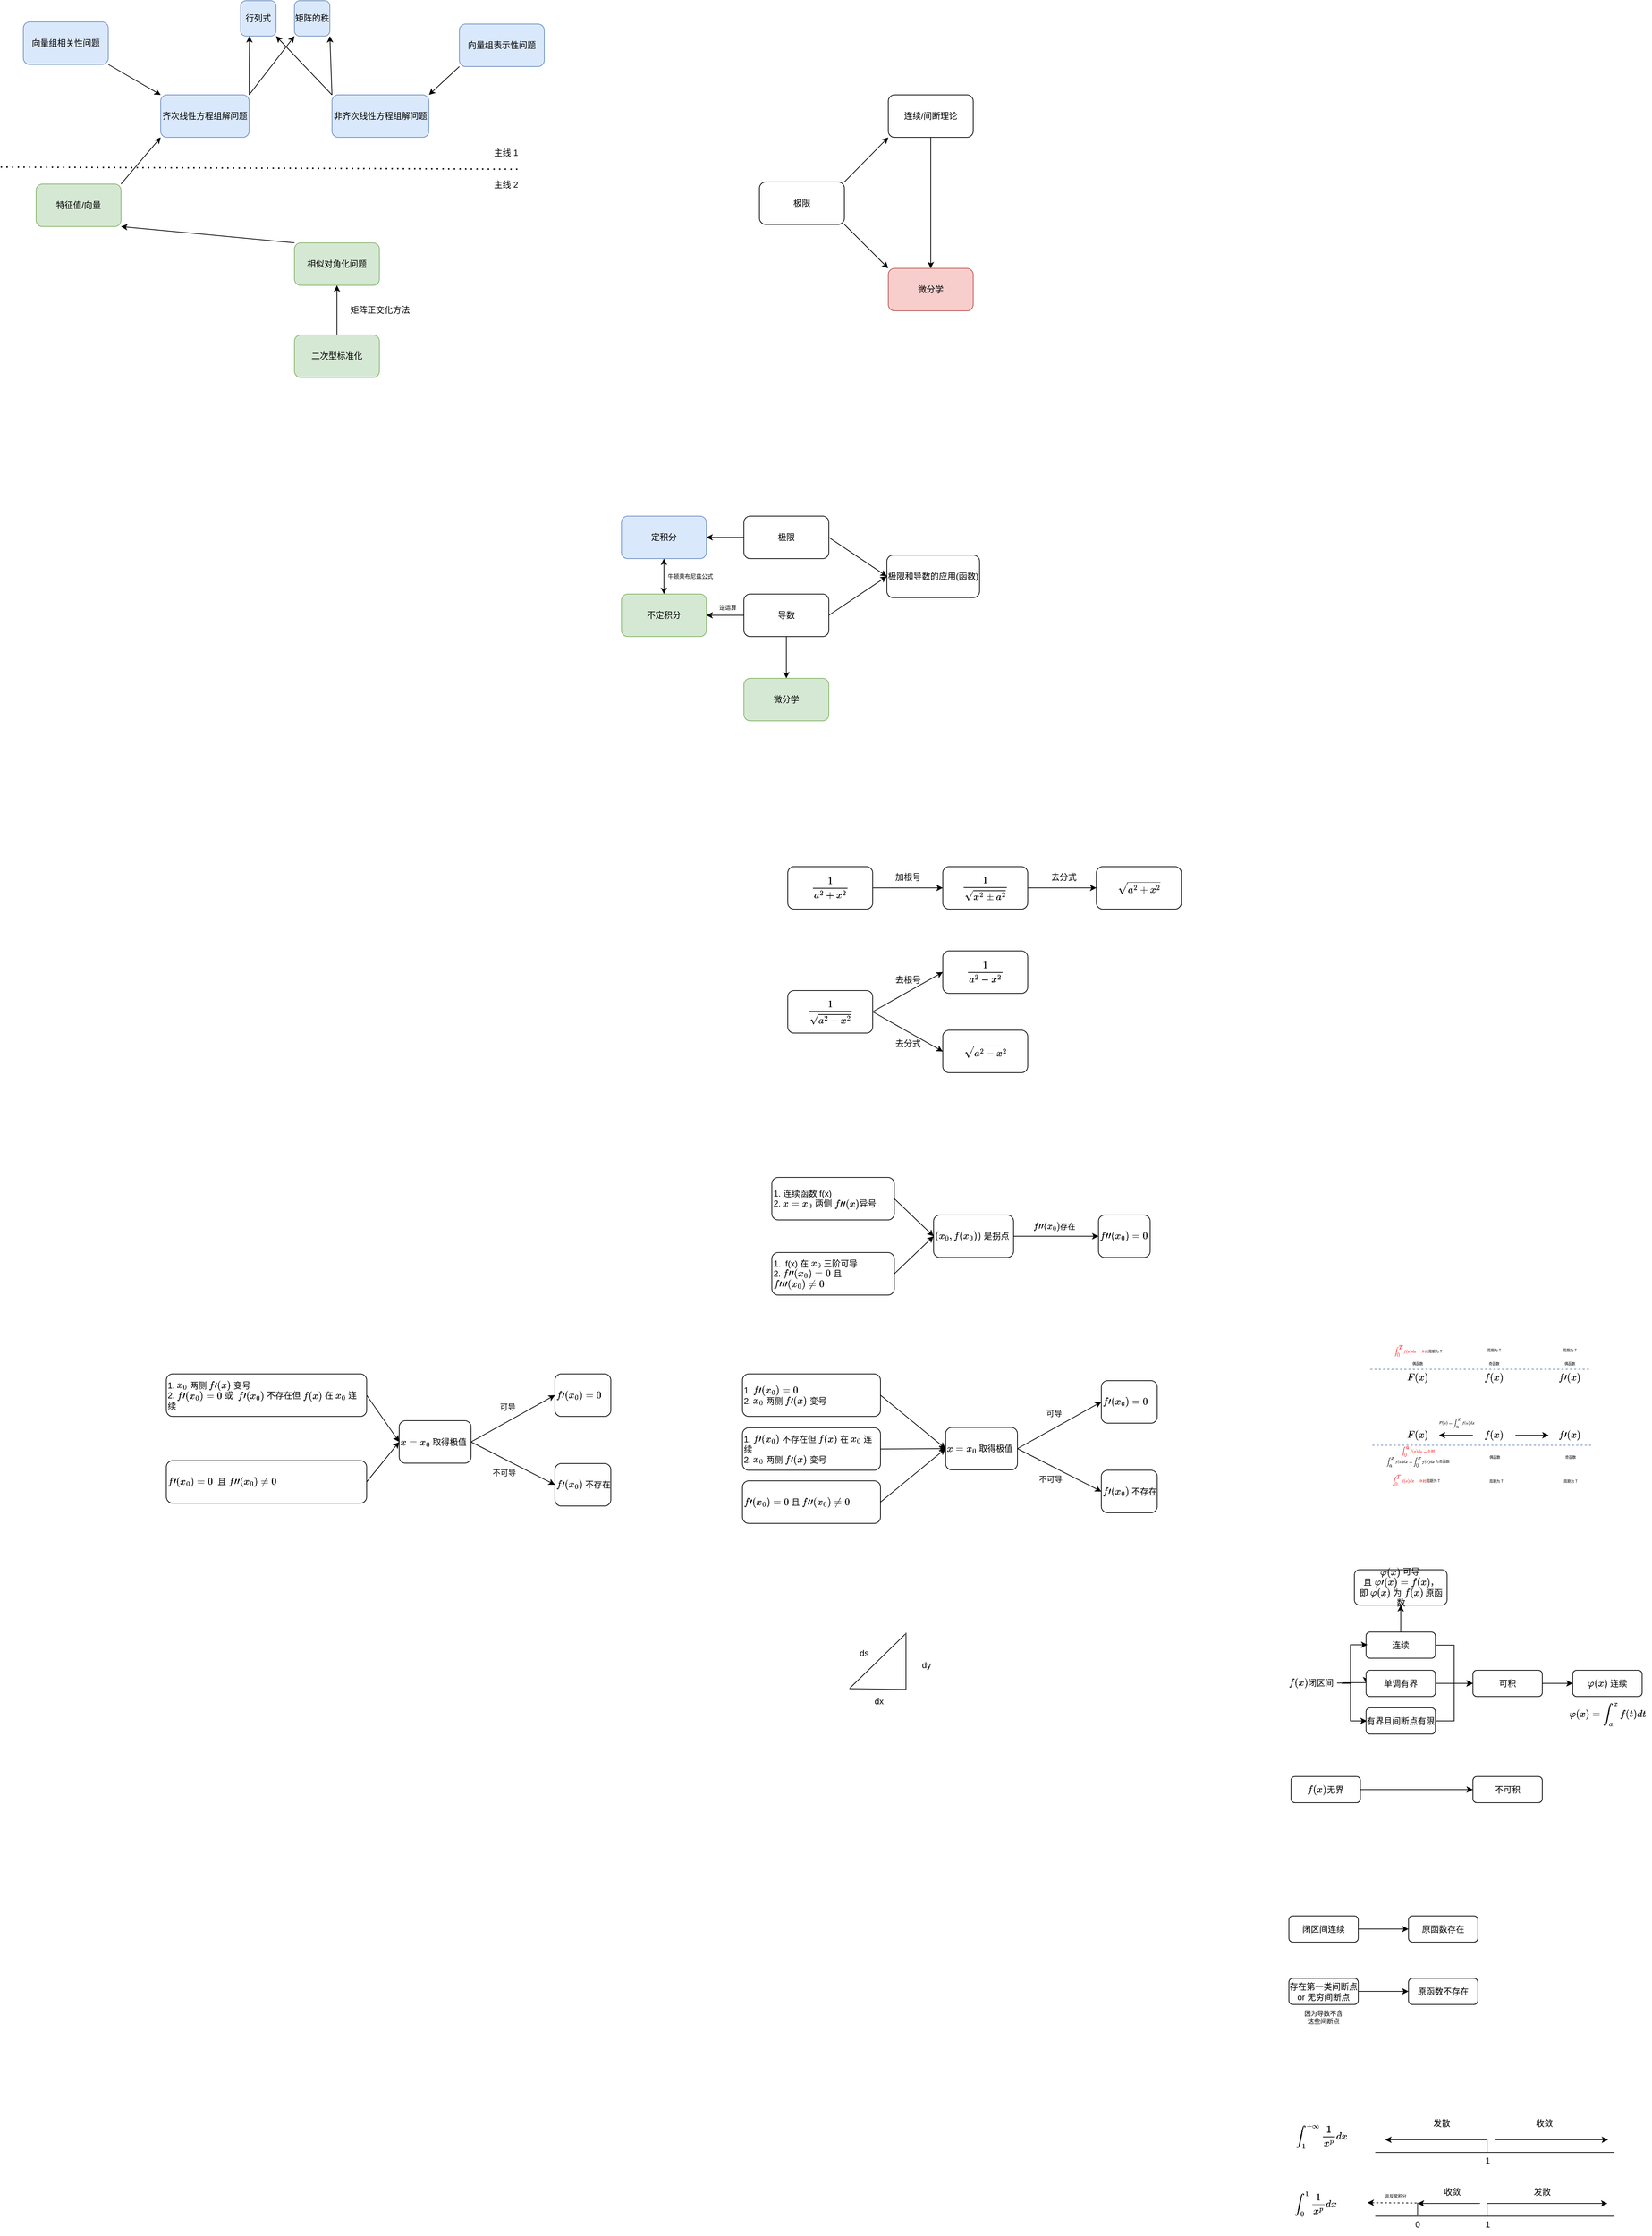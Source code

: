 <mxfile version="24.7.12">
  <diagram name="第 1 页" id="CHzktJIyDTGoVnoxUjND">
    <mxGraphModel dx="928" dy="1025" grid="0" gridSize="10" guides="1" tooltips="1" connect="1" arrows="1" fold="1" page="0" pageScale="1" pageWidth="827" pageHeight="1169" math="1" shadow="0">
      <root>
        <mxCell id="0" />
        <mxCell id="1" parent="0" />
        <mxCell id="wkB41oXYIjNeS8UKcueU-6" style="edgeStyle=orthogonalEdgeStyle;rounded=0;orthogonalLoop=1;jettySize=auto;html=1;exitX=1;exitY=0;exitDx=0;exitDy=0;entryX=0.25;entryY=1;entryDx=0;entryDy=0;" parent="1" source="Dt9UJWmZm42FvVJHh4BI-1" target="wkB41oXYIjNeS8UKcueU-4" edge="1">
          <mxGeometry relative="1" as="geometry" />
        </mxCell>
        <mxCell id="wkB41oXYIjNeS8UKcueU-7" style="rounded=0;orthogonalLoop=1;jettySize=auto;html=1;exitX=1;exitY=0;exitDx=0;exitDy=0;entryX=0;entryY=1;entryDx=0;entryDy=0;" parent="1" source="Dt9UJWmZm42FvVJHh4BI-1" target="wkB41oXYIjNeS8UKcueU-5" edge="1">
          <mxGeometry relative="1" as="geometry">
            <mxPoint x="420" y="50" as="targetPoint" />
          </mxGeometry>
        </mxCell>
        <mxCell id="Dt9UJWmZm42FvVJHh4BI-1" value="齐次线性方程组解问题" style="rounded=1;whiteSpace=wrap;html=1;fillColor=#dae8fc;strokeColor=#6c8ebf;" parent="1" vertex="1">
          <mxGeometry x="255" y="104" width="125" height="60" as="geometry" />
        </mxCell>
        <mxCell id="Dt9UJWmZm42FvVJHh4BI-2" value="" style="endArrow=none;dashed=1;html=1;dashPattern=1 3;strokeWidth=2;rounded=0;" parent="1" edge="1">
          <mxGeometry width="50" height="50" relative="1" as="geometry">
            <mxPoint x="29" y="206" as="sourcePoint" />
            <mxPoint x="762" y="209" as="targetPoint" />
          </mxGeometry>
        </mxCell>
        <mxCell id="Dt9UJWmZm42FvVJHh4BI-3" value="主线 1" style="text;html=1;align=center;verticalAlign=middle;whiteSpace=wrap;rounded=0;" parent="1" vertex="1">
          <mxGeometry x="713" y="171" width="60" height="30" as="geometry" />
        </mxCell>
        <mxCell id="Dt9UJWmZm42FvVJHh4BI-4" value="主线 2" style="text;html=1;align=center;verticalAlign=middle;whiteSpace=wrap;rounded=0;" parent="1" vertex="1">
          <mxGeometry x="713" y="216" width="60" height="30" as="geometry" />
        </mxCell>
        <mxCell id="Dt9UJWmZm42FvVJHh4BI-10" style="rounded=0;orthogonalLoop=1;jettySize=auto;html=1;exitX=1;exitY=0;exitDx=0;exitDy=0;entryX=0;entryY=1;entryDx=0;entryDy=0;" parent="1" source="Dt9UJWmZm42FvVJHh4BI-5" target="Dt9UJWmZm42FvVJHh4BI-1" edge="1">
          <mxGeometry relative="1" as="geometry" />
        </mxCell>
        <mxCell id="Dt9UJWmZm42FvVJHh4BI-5" value="特征值/向量" style="rounded=1;whiteSpace=wrap;html=1;fillColor=#d5e8d4;strokeColor=#82b366;" parent="1" vertex="1">
          <mxGeometry x="79" y="230" width="120" height="60" as="geometry" />
        </mxCell>
        <mxCell id="Dt9UJWmZm42FvVJHh4BI-9" style="rounded=0;orthogonalLoop=1;jettySize=auto;html=1;exitX=0;exitY=0;exitDx=0;exitDy=0;entryX=1;entryY=1;entryDx=0;entryDy=0;" parent="1" source="Dt9UJWmZm42FvVJHh4BI-6" target="Dt9UJWmZm42FvVJHh4BI-5" edge="1">
          <mxGeometry relative="1" as="geometry" />
        </mxCell>
        <mxCell id="Dt9UJWmZm42FvVJHh4BI-6" value="相似对角化问题" style="rounded=1;whiteSpace=wrap;html=1;fillColor=#d5e8d4;strokeColor=#82b366;" parent="1" vertex="1">
          <mxGeometry x="444" y="313" width="120" height="60" as="geometry" />
        </mxCell>
        <mxCell id="Dt9UJWmZm42FvVJHh4BI-8" style="edgeStyle=orthogonalEdgeStyle;rounded=0;orthogonalLoop=1;jettySize=auto;html=1;exitX=0.5;exitY=0;exitDx=0;exitDy=0;entryX=0.5;entryY=1;entryDx=0;entryDy=0;" parent="1" source="Dt9UJWmZm42FvVJHh4BI-7" target="Dt9UJWmZm42FvVJHh4BI-6" edge="1">
          <mxGeometry relative="1" as="geometry" />
        </mxCell>
        <mxCell id="Dt9UJWmZm42FvVJHh4BI-7" value="二次型标准化" style="rounded=1;whiteSpace=wrap;html=1;fillColor=#d5e8d4;strokeColor=#82b366;" parent="1" vertex="1">
          <mxGeometry x="444" y="443" width="120" height="60" as="geometry" />
        </mxCell>
        <mxCell id="Dt9UJWmZm42FvVJHh4BI-11" value="矩阵正交化方法" style="text;html=1;align=center;verticalAlign=middle;whiteSpace=wrap;rounded=0;" parent="1" vertex="1">
          <mxGeometry x="515" y="393" width="100" height="30" as="geometry" />
        </mxCell>
        <mxCell id="Dt9UJWmZm42FvVJHh4BI-13" style="rounded=0;orthogonalLoop=1;jettySize=auto;html=1;exitX=1;exitY=1;exitDx=0;exitDy=0;entryX=0;entryY=0;entryDx=0;entryDy=0;" parent="1" source="Dt9UJWmZm42FvVJHh4BI-12" target="Dt9UJWmZm42FvVJHh4BI-1" edge="1">
          <mxGeometry relative="1" as="geometry" />
        </mxCell>
        <mxCell id="Dt9UJWmZm42FvVJHh4BI-12" value="向量组相关性问题" style="rounded=1;whiteSpace=wrap;html=1;fillColor=#dae8fc;strokeColor=#6c8ebf;" parent="1" vertex="1">
          <mxGeometry x="61" y="1" width="120" height="60" as="geometry" />
        </mxCell>
        <mxCell id="wkB41oXYIjNeS8UKcueU-8" style="rounded=0;orthogonalLoop=1;jettySize=auto;html=1;exitX=0;exitY=0;exitDx=0;exitDy=0;entryX=1;entryY=1;entryDx=0;entryDy=0;" parent="1" source="wkB41oXYIjNeS8UKcueU-1" target="wkB41oXYIjNeS8UKcueU-4" edge="1">
          <mxGeometry relative="1" as="geometry" />
        </mxCell>
        <mxCell id="wkB41oXYIjNeS8UKcueU-9" style="rounded=0;orthogonalLoop=1;jettySize=auto;html=1;exitX=0;exitY=0;exitDx=0;exitDy=0;entryX=1;entryY=1;entryDx=0;entryDy=0;" parent="1" source="wkB41oXYIjNeS8UKcueU-1" target="wkB41oXYIjNeS8UKcueU-5" edge="1">
          <mxGeometry relative="1" as="geometry" />
        </mxCell>
        <mxCell id="wkB41oXYIjNeS8UKcueU-1" value="非齐次线性方程组解问题" style="rounded=1;whiteSpace=wrap;html=1;fillColor=#dae8fc;strokeColor=#6c8ebf;" parent="1" vertex="1">
          <mxGeometry x="497" y="104" width="137" height="60" as="geometry" />
        </mxCell>
        <mxCell id="wkB41oXYIjNeS8UKcueU-3" style="rounded=0;orthogonalLoop=1;jettySize=auto;html=1;exitX=0;exitY=1;exitDx=0;exitDy=0;entryX=1;entryY=0;entryDx=0;entryDy=0;" parent="1" source="wkB41oXYIjNeS8UKcueU-2" target="wkB41oXYIjNeS8UKcueU-1" edge="1">
          <mxGeometry relative="1" as="geometry" />
        </mxCell>
        <mxCell id="wkB41oXYIjNeS8UKcueU-2" value="向量组表示性问题" style="rounded=1;whiteSpace=wrap;html=1;fillColor=#dae8fc;strokeColor=#6c8ebf;" parent="1" vertex="1">
          <mxGeometry x="677" y="4" width="120" height="60" as="geometry" />
        </mxCell>
        <mxCell id="wkB41oXYIjNeS8UKcueU-4" value="行列式" style="rounded=1;whiteSpace=wrap;html=1;fillColor=#dae8fc;strokeColor=#6c8ebf;" parent="1" vertex="1">
          <mxGeometry x="368" y="-29" width="50" height="50" as="geometry" />
        </mxCell>
        <mxCell id="wkB41oXYIjNeS8UKcueU-5" value="矩阵的秩" style="rounded=1;whiteSpace=wrap;html=1;fillColor=#dae8fc;strokeColor=#6c8ebf;" parent="1" vertex="1">
          <mxGeometry x="444" y="-29" width="50" height="50" as="geometry" />
        </mxCell>
        <mxCell id="yyDhrhu_qTqSAwpFkJiz-4" style="rounded=0;orthogonalLoop=1;jettySize=auto;html=1;exitX=1;exitY=0;exitDx=0;exitDy=0;entryX=0;entryY=1;entryDx=0;entryDy=0;" parent="1" source="yyDhrhu_qTqSAwpFkJiz-1" target="yyDhrhu_qTqSAwpFkJiz-2" edge="1">
          <mxGeometry relative="1" as="geometry" />
        </mxCell>
        <mxCell id="yyDhrhu_qTqSAwpFkJiz-5" style="rounded=0;orthogonalLoop=1;jettySize=auto;html=1;exitX=1;exitY=1;exitDx=0;exitDy=0;entryX=0;entryY=0;entryDx=0;entryDy=0;" parent="1" source="yyDhrhu_qTqSAwpFkJiz-1" target="yyDhrhu_qTqSAwpFkJiz-3" edge="1">
          <mxGeometry relative="1" as="geometry" />
        </mxCell>
        <mxCell id="yyDhrhu_qTqSAwpFkJiz-1" value="极限" style="rounded=1;whiteSpace=wrap;html=1;" parent="1" vertex="1">
          <mxGeometry x="1101" y="227" width="120" height="60" as="geometry" />
        </mxCell>
        <mxCell id="yyDhrhu_qTqSAwpFkJiz-6" style="edgeStyle=orthogonalEdgeStyle;rounded=0;orthogonalLoop=1;jettySize=auto;html=1;exitX=0.5;exitY=1;exitDx=0;exitDy=0;entryX=0.5;entryY=0;entryDx=0;entryDy=0;" parent="1" source="yyDhrhu_qTqSAwpFkJiz-2" target="yyDhrhu_qTqSAwpFkJiz-3" edge="1">
          <mxGeometry relative="1" as="geometry" />
        </mxCell>
        <mxCell id="yyDhrhu_qTqSAwpFkJiz-2" value="连续/间断理论" style="rounded=1;whiteSpace=wrap;html=1;" parent="1" vertex="1">
          <mxGeometry x="1283" y="104" width="120" height="60" as="geometry" />
        </mxCell>
        <mxCell id="yyDhrhu_qTqSAwpFkJiz-3" value="微分学" style="rounded=1;whiteSpace=wrap;html=1;fillColor=#f8cecc;strokeColor=#b85450;" parent="1" vertex="1">
          <mxGeometry x="1283" y="349" width="120" height="60" as="geometry" />
        </mxCell>
        <mxCell id="xlUvwnvkRTRsD-h7V-_5-8" style="rounded=0;orthogonalLoop=1;jettySize=auto;html=1;exitX=1;exitY=0.5;exitDx=0;exitDy=0;entryX=0;entryY=0.5;entryDx=0;entryDy=0;" parent="1" source="xlUvwnvkRTRsD-h7V-_5-3" target="xlUvwnvkRTRsD-h7V-_5-7" edge="1">
          <mxGeometry relative="1" as="geometry" />
        </mxCell>
        <mxCell id="sce7YkdKLPvN8lhfS_ev-2" style="edgeStyle=orthogonalEdgeStyle;rounded=0;orthogonalLoop=1;jettySize=auto;html=1;exitX=0;exitY=0.5;exitDx=0;exitDy=0;entryX=1;entryY=0.5;entryDx=0;entryDy=0;" parent="1" source="xlUvwnvkRTRsD-h7V-_5-3" target="sce7YkdKLPvN8lhfS_ev-1" edge="1">
          <mxGeometry relative="1" as="geometry" />
        </mxCell>
        <mxCell id="xlUvwnvkRTRsD-h7V-_5-3" value="极限" style="rounded=1;whiteSpace=wrap;html=1;" parent="1" vertex="1">
          <mxGeometry x="1079" y="699" width="120" height="60" as="geometry" />
        </mxCell>
        <mxCell id="xlUvwnvkRTRsD-h7V-_5-10" style="rounded=0;orthogonalLoop=1;jettySize=auto;html=1;exitX=1;exitY=0.5;exitDx=0;exitDy=0;entryX=0;entryY=0.5;entryDx=0;entryDy=0;" parent="1" source="xlUvwnvkRTRsD-h7V-_5-5" target="xlUvwnvkRTRsD-h7V-_5-7" edge="1">
          <mxGeometry relative="1" as="geometry" />
        </mxCell>
        <mxCell id="xlUvwnvkRTRsD-h7V-_5-11" style="edgeStyle=orthogonalEdgeStyle;rounded=0;orthogonalLoop=1;jettySize=auto;html=1;entryX=0.5;entryY=0;entryDx=0;entryDy=0;" parent="1" source="xlUvwnvkRTRsD-h7V-_5-5" target="xlUvwnvkRTRsD-h7V-_5-6" edge="1">
          <mxGeometry relative="1" as="geometry" />
        </mxCell>
        <mxCell id="X_sBb1rWjTkQ-e0TcF47-29" style="edgeStyle=orthogonalEdgeStyle;rounded=0;orthogonalLoop=1;jettySize=auto;html=1;exitX=0;exitY=0.5;exitDx=0;exitDy=0;entryX=1;entryY=0.5;entryDx=0;entryDy=0;" parent="1" source="xlUvwnvkRTRsD-h7V-_5-5" target="X_sBb1rWjTkQ-e0TcF47-28" edge="1">
          <mxGeometry relative="1" as="geometry" />
        </mxCell>
        <mxCell id="X_sBb1rWjTkQ-e0TcF47-30" value="逆运算" style="edgeLabel;html=1;align=center;verticalAlign=middle;resizable=0;points=[];fontSize=8;" parent="X_sBb1rWjTkQ-e0TcF47-29" vertex="1" connectable="0">
          <mxGeometry x="-0.033" y="-1" relative="1" as="geometry">
            <mxPoint x="2" y="-10" as="offset" />
          </mxGeometry>
        </mxCell>
        <mxCell id="xlUvwnvkRTRsD-h7V-_5-5" value="导数" style="rounded=1;whiteSpace=wrap;html=1;" parent="1" vertex="1">
          <mxGeometry x="1079" y="809" width="120" height="60" as="geometry" />
        </mxCell>
        <mxCell id="xlUvwnvkRTRsD-h7V-_5-6" value="微分学" style="rounded=1;whiteSpace=wrap;html=1;fillColor=#d5e8d4;strokeColor=#82b366;" parent="1" vertex="1">
          <mxGeometry x="1079" y="928" width="120" height="60" as="geometry" />
        </mxCell>
        <mxCell id="xlUvwnvkRTRsD-h7V-_5-7" value="极限和导数的应用(函数)" style="rounded=1;whiteSpace=wrap;html=1;" parent="1" vertex="1">
          <mxGeometry x="1281" y="754" width="131" height="60" as="geometry" />
        </mxCell>
        <mxCell id="R6-rjGv1t7MDO_ssnw42-3" style="edgeStyle=orthogonalEdgeStyle;rounded=0;orthogonalLoop=1;jettySize=auto;html=1;exitX=1;exitY=0.5;exitDx=0;exitDy=0;entryX=0;entryY=0.5;entryDx=0;entryDy=0;" parent="1" source="R6-rjGv1t7MDO_ssnw42-1" target="R6-rjGv1t7MDO_ssnw42-2" edge="1">
          <mxGeometry relative="1" as="geometry" />
        </mxCell>
        <mxCell id="R6-rjGv1t7MDO_ssnw42-1" value="`\frac{1}{a^2+x^2}`" style="rounded=1;whiteSpace=wrap;html=1;" parent="1" vertex="1">
          <mxGeometry x="1141" y="1194" width="120" height="60" as="geometry" />
        </mxCell>
        <mxCell id="R6-rjGv1t7MDO_ssnw42-14" style="edgeStyle=orthogonalEdgeStyle;rounded=0;orthogonalLoop=1;jettySize=auto;html=1;exitX=1;exitY=0.5;exitDx=0;exitDy=0;" parent="1" source="R6-rjGv1t7MDO_ssnw42-2" target="R6-rjGv1t7MDO_ssnw42-13" edge="1">
          <mxGeometry relative="1" as="geometry" />
        </mxCell>
        <mxCell id="R6-rjGv1t7MDO_ssnw42-2" value="`\frac{1}{\sqrt{x^2 \pm a^2}}`" style="rounded=1;whiteSpace=wrap;html=1;" parent="1" vertex="1">
          <mxGeometry x="1360" y="1194" width="120" height="60" as="geometry" />
        </mxCell>
        <mxCell id="R6-rjGv1t7MDO_ssnw42-5" value="加根号" style="text;html=1;align=center;verticalAlign=middle;whiteSpace=wrap;rounded=0;" parent="1" vertex="1">
          <mxGeometry x="1281" y="1194" width="60" height="30" as="geometry" />
        </mxCell>
        <mxCell id="R6-rjGv1t7MDO_ssnw42-6" style="rounded=0;orthogonalLoop=1;jettySize=auto;html=1;exitX=1;exitY=0.5;exitDx=0;exitDy=0;entryX=0;entryY=0.5;entryDx=0;entryDy=0;" parent="1" source="R6-rjGv1t7MDO_ssnw42-7" target="R6-rjGv1t7MDO_ssnw42-8" edge="1">
          <mxGeometry relative="1" as="geometry" />
        </mxCell>
        <mxCell id="R6-rjGv1t7MDO_ssnw42-11" style="rounded=0;orthogonalLoop=1;jettySize=auto;html=1;exitX=1;exitY=0.5;exitDx=0;exitDy=0;entryX=0;entryY=0.5;entryDx=0;entryDy=0;" parent="1" source="R6-rjGv1t7MDO_ssnw42-7" target="R6-rjGv1t7MDO_ssnw42-10" edge="1">
          <mxGeometry relative="1" as="geometry" />
        </mxCell>
        <mxCell id="R6-rjGv1t7MDO_ssnw42-7" value="`\frac{1}{\sqrt{a^2 -x^2}}`" style="rounded=1;whiteSpace=wrap;html=1;" parent="1" vertex="1">
          <mxGeometry x="1141" y="1369" width="120" height="60" as="geometry" />
        </mxCell>
        <mxCell id="R6-rjGv1t7MDO_ssnw42-8" value="`\frac{1}{a^2 - x^2}`" style="rounded=1;whiteSpace=wrap;html=1;" parent="1" vertex="1">
          <mxGeometry x="1360" y="1313" width="120" height="60" as="geometry" />
        </mxCell>
        <mxCell id="R6-rjGv1t7MDO_ssnw42-9" value="去根号" style="text;html=1;align=center;verticalAlign=middle;whiteSpace=wrap;rounded=0;" parent="1" vertex="1">
          <mxGeometry x="1281" y="1339" width="60" height="30" as="geometry" />
        </mxCell>
        <mxCell id="R6-rjGv1t7MDO_ssnw42-10" value="`\sqrt{a^2 - x^2}`" style="rounded=1;whiteSpace=wrap;html=1;" parent="1" vertex="1">
          <mxGeometry x="1360" y="1425" width="120" height="60" as="geometry" />
        </mxCell>
        <mxCell id="R6-rjGv1t7MDO_ssnw42-12" value="去分式" style="text;html=1;align=center;verticalAlign=middle;whiteSpace=wrap;rounded=0;" parent="1" vertex="1">
          <mxGeometry x="1281" y="1429" width="60" height="30" as="geometry" />
        </mxCell>
        <mxCell id="R6-rjGv1t7MDO_ssnw42-13" value="`\sqrt{a^2 + x^2}`" style="rounded=1;whiteSpace=wrap;html=1;" parent="1" vertex="1">
          <mxGeometry x="1577" y="1194" width="120" height="60" as="geometry" />
        </mxCell>
        <mxCell id="R6-rjGv1t7MDO_ssnw42-15" value="去分式" style="text;html=1;align=center;verticalAlign=middle;whiteSpace=wrap;rounded=0;" parent="1" vertex="1">
          <mxGeometry x="1501" y="1194" width="60" height="30" as="geometry" />
        </mxCell>
        <mxCell id="Ff7g93SpQ4RB5F1ldNwT-5" style="rounded=0;orthogonalLoop=1;jettySize=auto;html=1;exitX=1;exitY=0.5;exitDx=0;exitDy=0;entryX=0;entryY=0.5;entryDx=0;entryDy=0;" parent="1" source="Ff7g93SpQ4RB5F1ldNwT-1" target="Ff7g93SpQ4RB5F1ldNwT-3" edge="1">
          <mxGeometry relative="1" as="geometry" />
        </mxCell>
        <mxCell id="Ff7g93SpQ4RB5F1ldNwT-1" value="1. 连续函数 f(x)&lt;div&gt;2. `x = x_0` 两侧 `f&#39;&#39;(x) `异号&lt;/div&gt;" style="rounded=1;whiteSpace=wrap;html=1;align=left;" parent="1" vertex="1">
          <mxGeometry x="1118.5" y="1633" width="173" height="60" as="geometry" />
        </mxCell>
        <mxCell id="Ff7g93SpQ4RB5F1ldNwT-6" style="rounded=0;orthogonalLoop=1;jettySize=auto;html=1;exitX=1;exitY=0.5;exitDx=0;exitDy=0;entryX=0;entryY=0.5;entryDx=0;entryDy=0;" parent="1" source="Ff7g93SpQ4RB5F1ldNwT-2" target="Ff7g93SpQ4RB5F1ldNwT-3" edge="1">
          <mxGeometry relative="1" as="geometry" />
        </mxCell>
        <mxCell id="Ff7g93SpQ4RB5F1ldNwT-2" value="1.&amp;nbsp; f(x) 在 `x_0` 三阶可导&lt;div&gt;2. `f&#39;&#39;(x_0)=0` 且 `f&#39;&#39;&#39;(x_0) \ne 0`&lt;/div&gt;" style="rounded=1;whiteSpace=wrap;html=1;align=left;" parent="1" vertex="1">
          <mxGeometry x="1118.5" y="1739" width="173" height="60" as="geometry" />
        </mxCell>
        <mxCell id="Ff7g93SpQ4RB5F1ldNwT-7" style="edgeStyle=orthogonalEdgeStyle;rounded=0;orthogonalLoop=1;jettySize=auto;html=1;exitX=1;exitY=0.5;exitDx=0;exitDy=0;entryX=0;entryY=0.5;entryDx=0;entryDy=0;" parent="1" source="Ff7g93SpQ4RB5F1ldNwT-3" target="Ff7g93SpQ4RB5F1ldNwT-4" edge="1">
          <mxGeometry relative="1" as="geometry" />
        </mxCell>
        <mxCell id="Ff7g93SpQ4RB5F1ldNwT-8" value="`f&#39;&#39;(x_0)`存在" style="edgeLabel;html=1;align=center;verticalAlign=middle;resizable=0;points=[];" parent="Ff7g93SpQ4RB5F1ldNwT-7" vertex="1" connectable="0">
          <mxGeometry x="-0.15" relative="1" as="geometry">
            <mxPoint x="6" y="-14" as="offset" />
          </mxGeometry>
        </mxCell>
        <mxCell id="Ff7g93SpQ4RB5F1ldNwT-3" value="`(x_0, f(x_0))` 是拐点" style="rounded=1;whiteSpace=wrap;html=1;align=left;" parent="1" vertex="1">
          <mxGeometry x="1347" y="1686" width="113" height="60" as="geometry" />
        </mxCell>
        <mxCell id="Ff7g93SpQ4RB5F1ldNwT-4" value="`f&#39;&#39;(x_0) = 0`" style="rounded=1;whiteSpace=wrap;html=1;align=left;" parent="1" vertex="1">
          <mxGeometry x="1580" y="1686" width="73" height="60" as="geometry" />
        </mxCell>
        <mxCell id="Ff7g93SpQ4RB5F1ldNwT-10" style="rounded=0;orthogonalLoop=1;jettySize=auto;html=1;exitX=1;exitY=0.5;exitDx=0;exitDy=0;entryX=0;entryY=0.5;entryDx=0;entryDy=0;" parent="1" source="Ff7g93SpQ4RB5F1ldNwT-11" target="Ff7g93SpQ4RB5F1ldNwT-16" edge="1">
          <mxGeometry relative="1" as="geometry">
            <mxPoint x="1307.5" y="2017" as="targetPoint" />
          </mxGeometry>
        </mxCell>
        <mxCell id="Ff7g93SpQ4RB5F1ldNwT-11" value="`f&#39;(x_0) = 0` 且 `f&#39;&#39;(x_0) \ne 0`" style="rounded=1;whiteSpace=wrap;html=1;align=left;" parent="1" vertex="1">
          <mxGeometry x="1077" y="2061.5" width="195" height="60" as="geometry" />
        </mxCell>
        <mxCell id="Ff7g93SpQ4RB5F1ldNwT-14" style="rounded=0;orthogonalLoop=1;jettySize=auto;html=1;exitX=1;exitY=0.5;exitDx=0;exitDy=0;entryX=0;entryY=0.5;entryDx=0;entryDy=0;" parent="1" source="Ff7g93SpQ4RB5F1ldNwT-16" target="Ff7g93SpQ4RB5F1ldNwT-17" edge="1">
          <mxGeometry relative="1" as="geometry" />
        </mxCell>
        <mxCell id="Ff7g93SpQ4RB5F1ldNwT-15" value="可导" style="edgeLabel;html=1;align=center;verticalAlign=middle;resizable=0;points=[];" parent="Ff7g93SpQ4RB5F1ldNwT-14" vertex="1" connectable="0">
          <mxGeometry x="-0.15" relative="1" as="geometry">
            <mxPoint x="1" y="-22" as="offset" />
          </mxGeometry>
        </mxCell>
        <mxCell id="fOf-ybcdErMIuB5cWC3u-6" style="rounded=0;orthogonalLoop=1;jettySize=auto;html=1;exitX=1;exitY=0.5;exitDx=0;exitDy=0;entryX=0;entryY=0.5;entryDx=0;entryDy=0;" parent="1" source="Ff7g93SpQ4RB5F1ldNwT-16" target="fOf-ybcdErMIuB5cWC3u-5" edge="1">
          <mxGeometry relative="1" as="geometry" />
        </mxCell>
        <mxCell id="Ff7g93SpQ4RB5F1ldNwT-16" value="`x = x_0` 取得极值" style="rounded=1;whiteSpace=wrap;html=1;align=left;" parent="1" vertex="1">
          <mxGeometry x="1364" y="1986" width="101.5" height="60" as="geometry" />
        </mxCell>
        <mxCell id="Ff7g93SpQ4RB5F1ldNwT-17" value="`f&#39;(x_0) = 0`" style="rounded=1;whiteSpace=wrap;html=1;align=left;" parent="1" vertex="1">
          <mxGeometry x="1584" y="1920" width="79" height="60" as="geometry" />
        </mxCell>
        <mxCell id="fOf-ybcdErMIuB5cWC3u-4" style="rounded=0;orthogonalLoop=1;jettySize=auto;html=1;exitX=1;exitY=0.5;exitDx=0;exitDy=0;entryX=0;entryY=0.5;entryDx=0;entryDy=0;" parent="1" source="fOf-ybcdErMIuB5cWC3u-1" target="Ff7g93SpQ4RB5F1ldNwT-16" edge="1">
          <mxGeometry relative="1" as="geometry" />
        </mxCell>
        <mxCell id="fOf-ybcdErMIuB5cWC3u-1" value="1. `f&#39;(x_0) = 0`&lt;div&gt;2. `x_0` 两侧 `f&#39;(x)` 变号&lt;/div&gt;" style="rounded=1;whiteSpace=wrap;html=1;align=left;" parent="1" vertex="1">
          <mxGeometry x="1077" y="1910.5" width="195" height="60" as="geometry" />
        </mxCell>
        <mxCell id="fOf-ybcdErMIuB5cWC3u-3" style="rounded=0;orthogonalLoop=1;jettySize=auto;html=1;exitX=1;exitY=0.5;exitDx=0;exitDy=0;entryX=0;entryY=0.5;entryDx=0;entryDy=0;" parent="1" source="fOf-ybcdErMIuB5cWC3u-2" target="Ff7g93SpQ4RB5F1ldNwT-16" edge="1">
          <mxGeometry relative="1" as="geometry" />
        </mxCell>
        <mxCell id="fOf-ybcdErMIuB5cWC3u-2" value="1. `f&#39;(x_0)` 不存在但 `f(x)` 在 `x_0` 连续&lt;div&gt;2. `x_0` 两侧 `f&#39;(x)` 变号&lt;/div&gt;" style="rounded=1;whiteSpace=wrap;html=1;align=left;" parent="1" vertex="1">
          <mxGeometry x="1077" y="1986.5" width="195" height="60" as="geometry" />
        </mxCell>
        <mxCell id="fOf-ybcdErMIuB5cWC3u-5" value="`f&#39;(x_0)` 不存在" style="rounded=1;whiteSpace=wrap;html=1;align=left;" parent="1" vertex="1">
          <mxGeometry x="1584" y="2046.5" width="79" height="60" as="geometry" />
        </mxCell>
        <mxCell id="fOf-ybcdErMIuB5cWC3u-7" value="不可导" style="edgeLabel;html=1;align=center;verticalAlign=middle;resizable=0;points=[];" parent="1" vertex="1" connectable="0">
          <mxGeometry x="1531.001" y="1979.998" as="geometry">
            <mxPoint x="-19" y="79" as="offset" />
          </mxGeometry>
        </mxCell>
        <mxCell id="fOf-ybcdErMIuB5cWC3u-11" value="" style="endArrow=none;html=1;rounded=0;exitX=1;exitY=1;exitDx=0;exitDy=0;" parent="1" edge="1">
          <mxGeometry width="50" height="50" relative="1" as="geometry">
            <mxPoint x="1308" y="2356" as="sourcePoint" />
            <mxPoint x="1228" y="2355" as="targetPoint" />
          </mxGeometry>
        </mxCell>
        <mxCell id="fOf-ybcdErMIuB5cWC3u-12" value="" style="endArrow=none;html=1;rounded=0;entryX=1;entryY=0;entryDx=0;entryDy=0;" parent="1" edge="1">
          <mxGeometry width="50" height="50" relative="1" as="geometry">
            <mxPoint x="1308" y="2356" as="sourcePoint" />
            <mxPoint x="1308" y="2276" as="targetPoint" />
          </mxGeometry>
        </mxCell>
        <mxCell id="fOf-ybcdErMIuB5cWC3u-13" value="" style="endArrow=none;html=1;rounded=0;" parent="1" edge="1">
          <mxGeometry width="50" height="50" relative="1" as="geometry">
            <mxPoint x="1229" y="2354" as="sourcePoint" />
            <mxPoint x="1307" y="2278" as="targetPoint" />
          </mxGeometry>
        </mxCell>
        <mxCell id="fOf-ybcdErMIuB5cWC3u-14" value="dx" style="text;html=1;align=center;verticalAlign=middle;whiteSpace=wrap;rounded=0;" parent="1" vertex="1">
          <mxGeometry x="1240" y="2358" width="60" height="30" as="geometry" />
        </mxCell>
        <mxCell id="fOf-ybcdErMIuB5cWC3u-15" value="dy" style="text;html=1;align=center;verticalAlign=middle;whiteSpace=wrap;rounded=0;" parent="1" vertex="1">
          <mxGeometry x="1307" y="2307" width="60" height="30" as="geometry" />
        </mxCell>
        <mxCell id="fOf-ybcdErMIuB5cWC3u-16" value="ds" style="text;html=1;align=center;verticalAlign=middle;whiteSpace=wrap;rounded=0;" parent="1" vertex="1">
          <mxGeometry x="1219" y="2290" width="60" height="30" as="geometry" />
        </mxCell>
        <mxCell id="sce7YkdKLPvN8lhfS_ev-1" value="定积分" style="rounded=1;whiteSpace=wrap;html=1;fillColor=#dae8fc;strokeColor=#6c8ebf;" parent="1" vertex="1">
          <mxGeometry x="906" y="699" width="120" height="60" as="geometry" />
        </mxCell>
        <mxCell id="X_sBb1rWjTkQ-e0TcF47-2" value="`f(x)`" style="text;html=1;align=center;verticalAlign=middle;whiteSpace=wrap;rounded=0;" parent="1" vertex="1">
          <mxGeometry x="2109" y="1901" width="60" height="30" as="geometry" />
        </mxCell>
        <mxCell id="X_sBb1rWjTkQ-e0TcF47-3" value="`f&#39;(x)`" style="text;html=1;align=center;verticalAlign=middle;whiteSpace=wrap;rounded=0;" parent="1" vertex="1">
          <mxGeometry x="2216" y="1901" width="60" height="30" as="geometry" />
        </mxCell>
        <mxCell id="X_sBb1rWjTkQ-e0TcF47-4" value="`F(x)`" style="text;html=1;align=center;verticalAlign=middle;whiteSpace=wrap;rounded=0;" parent="1" vertex="1">
          <mxGeometry x="2001" y="1901" width="60" height="30" as="geometry" />
        </mxCell>
        <mxCell id="X_sBb1rWjTkQ-e0TcF47-14" style="edgeStyle=orthogonalEdgeStyle;rounded=0;orthogonalLoop=1;jettySize=auto;html=1;exitX=1;exitY=0.5;exitDx=0;exitDy=0;" parent="1" source="X_sBb1rWjTkQ-e0TcF47-5" target="X_sBb1rWjTkQ-e0TcF47-6" edge="1">
          <mxGeometry relative="1" as="geometry" />
        </mxCell>
        <mxCell id="X_sBb1rWjTkQ-e0TcF47-15" style="edgeStyle=orthogonalEdgeStyle;rounded=0;orthogonalLoop=1;jettySize=auto;html=1;exitX=0;exitY=0.5;exitDx=0;exitDy=0;" parent="1" source="X_sBb1rWjTkQ-e0TcF47-5" target="X_sBb1rWjTkQ-e0TcF47-7" edge="1">
          <mxGeometry relative="1" as="geometry" />
        </mxCell>
        <mxCell id="X_sBb1rWjTkQ-e0TcF47-5" value="`f(x)`" style="text;html=1;align=center;verticalAlign=middle;whiteSpace=wrap;rounded=0;" parent="1" vertex="1">
          <mxGeometry x="2109" y="1982" width="60" height="30" as="geometry" />
        </mxCell>
        <mxCell id="X_sBb1rWjTkQ-e0TcF47-6" value="`f&#39;(x)`" style="text;html=1;align=center;verticalAlign=middle;whiteSpace=wrap;rounded=0;" parent="1" vertex="1">
          <mxGeometry x="2216" y="1982" width="60" height="30" as="geometry" />
        </mxCell>
        <mxCell id="X_sBb1rWjTkQ-e0TcF47-7" value="`F(x)`" style="text;html=1;align=center;verticalAlign=middle;whiteSpace=wrap;rounded=0;" parent="1" vertex="1">
          <mxGeometry x="2001" y="1982" width="60" height="30" as="geometry" />
        </mxCell>
        <mxCell id="X_sBb1rWjTkQ-e0TcF47-8" value="奇函数" style="text;html=1;align=center;verticalAlign=middle;whiteSpace=wrap;rounded=0;fontSize=5;" parent="1" vertex="1">
          <mxGeometry x="2109" y="1880" width="60" height="30" as="geometry" />
        </mxCell>
        <mxCell id="X_sBb1rWjTkQ-e0TcF47-9" value="偶函数" style="text;html=1;align=center;verticalAlign=middle;whiteSpace=wrap;rounded=0;fontSize=5;" parent="1" vertex="1">
          <mxGeometry x="2216" y="1880" width="60" height="30" as="geometry" />
        </mxCell>
        <mxCell id="X_sBb1rWjTkQ-e0TcF47-10" value="偶函数" style="text;html=1;align=center;verticalAlign=middle;whiteSpace=wrap;rounded=0;fontSize=5;" parent="1" vertex="1">
          <mxGeometry x="2001" y="1880" width="60" height="30" as="geometry" />
        </mxCell>
        <mxCell id="X_sBb1rWjTkQ-e0TcF47-11" value="偶函数" style="text;html=1;align=center;verticalAlign=middle;whiteSpace=wrap;rounded=0;fontSize=5;" parent="1" vertex="1">
          <mxGeometry x="2109.5" y="2012" width="60" height="30" as="geometry" />
        </mxCell>
        <mxCell id="X_sBb1rWjTkQ-e0TcF47-12" value="奇函数" style="text;html=1;align=center;verticalAlign=middle;whiteSpace=wrap;rounded=0;fontSize=5;" parent="1" vertex="1">
          <mxGeometry x="2216.5" y="2012" width="60" height="30" as="geometry" />
        </mxCell>
        <mxCell id="X_sBb1rWjTkQ-e0TcF47-13" value="&lt;font color=&quot;#ff0000&quot; style=&quot;font-size: 5px;&quot;&gt;&lt;span style=&quot;background-color: initial; font-size: 5px;&quot;&gt;`\int_{0}^{a} f(x)dx = 0`&lt;/span&gt;&amp;nbsp;时&lt;/font&gt;&lt;div style=&quot;font-size: 5px;&quot;&gt;&lt;span style=&quot;background-color: initial; font-size: 5px;&quot;&gt;`\int_{a}^{x} f(x) dx = \int_{0}^{x} f(x) dx` 为奇函数&lt;/span&gt;&lt;/div&gt;" style="text;html=1;align=center;verticalAlign=middle;whiteSpace=wrap;rounded=0;fontSize=5;" parent="1" vertex="1">
          <mxGeometry x="1960.75" y="2012" width="140.5" height="30" as="geometry" />
        </mxCell>
        <mxCell id="X_sBb1rWjTkQ-e0TcF47-16" value="` F(x) = \int_{a}^{x} f(x) dx`" style="text;html=1;align=center;verticalAlign=middle;whiteSpace=wrap;rounded=0;fontSize=5;" parent="1" vertex="1">
          <mxGeometry x="2056" y="1965" width="60" height="30" as="geometry" />
        </mxCell>
        <mxCell id="X_sBb1rWjTkQ-e0TcF47-19" value="周期为 T" style="text;html=1;align=center;verticalAlign=middle;whiteSpace=wrap;rounded=0;fontSize=5;" parent="1" vertex="1">
          <mxGeometry x="2109" y="1861" width="60" height="30" as="geometry" />
        </mxCell>
        <mxCell id="X_sBb1rWjTkQ-e0TcF47-20" value="周期为 T" style="text;html=1;align=center;verticalAlign=middle;whiteSpace=wrap;rounded=0;fontSize=5;" parent="1" vertex="1">
          <mxGeometry x="2216" y="1861" width="60" height="30" as="geometry" />
        </mxCell>
        <mxCell id="X_sBb1rWjTkQ-e0TcF47-21" value="&lt;font color=&quot;#ff0000&quot; style=&quot;font-size: 5px;&quot;&gt;`\int_{0}^{T} f(x) dx = 0` 时&lt;/font&gt;周期为 T" style="text;html=1;align=center;verticalAlign=middle;whiteSpace=wrap;rounded=0;fontSize=5;" parent="1" vertex="1">
          <mxGeometry x="1977.5" y="1863" width="107" height="30" as="geometry" />
        </mxCell>
        <mxCell id="X_sBb1rWjTkQ-e0TcF47-22" value="周期为 T" style="text;html=1;align=center;verticalAlign=middle;whiteSpace=wrap;rounded=0;fontSize=5;" parent="1" vertex="1">
          <mxGeometry x="2112" y="2046" width="60" height="30" as="geometry" />
        </mxCell>
        <mxCell id="X_sBb1rWjTkQ-e0TcF47-23" value="周期为 T" style="text;html=1;align=center;verticalAlign=middle;whiteSpace=wrap;rounded=0;fontSize=5;" parent="1" vertex="1">
          <mxGeometry x="2216.5" y="2046" width="60" height="30" as="geometry" />
        </mxCell>
        <mxCell id="X_sBb1rWjTkQ-e0TcF47-24" value="&lt;font color=&quot;#ff0000&quot; style=&quot;font-size: 5px;&quot;&gt;`\int_{0}^{T} f(x) dx = 0` 时&lt;/font&gt;周期为 T" style="text;html=1;align=center;verticalAlign=middle;whiteSpace=wrap;rounded=0;fontSize=5;" parent="1" vertex="1">
          <mxGeometry x="1975" y="2046" width="107" height="30" as="geometry" />
        </mxCell>
        <mxCell id="X_sBb1rWjTkQ-e0TcF47-25" value="" style="endArrow=none;dashed=1;html=1;rounded=0;fontColor=#007FFF;strokeColor=#6c8ebf;fillColor=#dae8fc;" parent="1" edge="1">
          <mxGeometry width="50" height="50" relative="1" as="geometry">
            <mxPoint x="1964" y="1904" as="sourcePoint" />
            <mxPoint x="2273" y="1904" as="targetPoint" />
          </mxGeometry>
        </mxCell>
        <mxCell id="X_sBb1rWjTkQ-e0TcF47-26" value="" style="endArrow=none;dashed=1;html=1;rounded=0;fillColor=#dae8fc;strokeColor=#6c8ebf;" parent="1" edge="1">
          <mxGeometry width="50" height="50" relative="1" as="geometry">
            <mxPoint x="1967" y="2011.26" as="sourcePoint" />
            <mxPoint x="2276" y="2011.26" as="targetPoint" />
          </mxGeometry>
        </mxCell>
        <mxCell id="X_sBb1rWjTkQ-e0TcF47-28" value="不定积分" style="rounded=1;whiteSpace=wrap;html=1;fillColor=#d5e8d4;strokeColor=#82b366;" parent="1" vertex="1">
          <mxGeometry x="906" y="809" width="120" height="60" as="geometry" />
        </mxCell>
        <mxCell id="X_sBb1rWjTkQ-e0TcF47-31" value="" style="endArrow=classic;startArrow=classic;html=1;rounded=0;entryX=0.5;entryY=1;entryDx=0;entryDy=0;exitX=0.5;exitY=0;exitDx=0;exitDy=0;" parent="1" source="X_sBb1rWjTkQ-e0TcF47-28" target="sce7YkdKLPvN8lhfS_ev-1" edge="1">
          <mxGeometry width="50" height="50" relative="1" as="geometry">
            <mxPoint x="836" y="830" as="sourcePoint" />
            <mxPoint x="886" y="780" as="targetPoint" />
          </mxGeometry>
        </mxCell>
        <mxCell id="X_sBb1rWjTkQ-e0TcF47-32" value="牛顿莱布尼兹公式" style="edgeLabel;html=1;align=center;verticalAlign=middle;resizable=0;points=[];fontSize=8;" parent="1" vertex="1" connectable="0">
          <mxGeometry x="1003.004" y="784.0" as="geometry" />
        </mxCell>
        <mxCell id="X_sBb1rWjTkQ-e0TcF47-42" style="edgeStyle=orthogonalEdgeStyle;rounded=0;orthogonalLoop=1;jettySize=auto;html=1;exitX=1;exitY=0.5;exitDx=0;exitDy=0;entryX=0;entryY=0.5;entryDx=0;entryDy=0;" parent="1" source="X_sBb1rWjTkQ-e0TcF47-33" target="X_sBb1rWjTkQ-e0TcF47-41" edge="1">
          <mxGeometry relative="1" as="geometry" />
        </mxCell>
        <mxCell id="X_sBb1rWjTkQ-e0TcF47-50" style="edgeStyle=orthogonalEdgeStyle;rounded=0;orthogonalLoop=1;jettySize=auto;html=1;exitX=0.5;exitY=0;exitDx=0;exitDy=0;entryX=0.5;entryY=1;entryDx=0;entryDy=0;" parent="1" source="X_sBb1rWjTkQ-e0TcF47-33" target="X_sBb1rWjTkQ-e0TcF47-51" edge="1">
          <mxGeometry relative="1" as="geometry">
            <mxPoint x="2006.8" y="2242.4" as="targetPoint" />
          </mxGeometry>
        </mxCell>
        <mxCell id="X_sBb1rWjTkQ-e0TcF47-33" value="连续" style="rounded=1;whiteSpace=wrap;html=1;" parent="1" vertex="1">
          <mxGeometry x="1958" y="2275" width="98" height="37" as="geometry" />
        </mxCell>
        <mxCell id="X_sBb1rWjTkQ-e0TcF47-38" style="edgeStyle=orthogonalEdgeStyle;rounded=0;orthogonalLoop=1;jettySize=auto;html=1;exitX=1;exitY=0.5;exitDx=0;exitDy=0;entryX=0;entryY=0.5;entryDx=0;entryDy=0;" parent="1" edge="1">
          <mxGeometry relative="1" as="geometry">
            <mxPoint x="1917" y="2347" as="sourcePoint" />
            <mxPoint x="1960" y="2293" as="targetPoint" />
            <Array as="points">
              <mxPoint x="1936" y="2347.5" />
              <mxPoint x="1936" y="2293.5" />
            </Array>
          </mxGeometry>
        </mxCell>
        <mxCell id="X_sBb1rWjTkQ-e0TcF47-39" style="edgeStyle=orthogonalEdgeStyle;rounded=0;orthogonalLoop=1;jettySize=auto;html=1;exitX=1;exitY=0.5;exitDx=0;exitDy=0;entryX=0;entryY=0.5;entryDx=0;entryDy=0;" parent="1" source="X_sBb1rWjTkQ-e0TcF47-34" target="X_sBb1rWjTkQ-e0TcF47-35" edge="1">
          <mxGeometry relative="1" as="geometry" />
        </mxCell>
        <mxCell id="X_sBb1rWjTkQ-e0TcF47-40" style="edgeStyle=orthogonalEdgeStyle;rounded=0;orthogonalLoop=1;jettySize=auto;html=1;exitX=1;exitY=0.5;exitDx=0;exitDy=0;entryX=0;entryY=0.5;entryDx=0;entryDy=0;" parent="1" edge="1">
          <mxGeometry relative="1" as="geometry">
            <mxPoint x="1923.5" y="2347.5" as="sourcePoint" />
            <mxPoint x="1959" y="2400.5" as="targetPoint" />
            <Array as="points">
              <mxPoint x="1936" y="2348" />
              <mxPoint x="1936" y="2401" />
            </Array>
          </mxGeometry>
        </mxCell>
        <mxCell id="X_sBb1rWjTkQ-e0TcF47-34" value="`f(x)`闭区间" style="text;html=1;align=center;verticalAlign=middle;whiteSpace=wrap;rounded=0;" parent="1" vertex="1">
          <mxGeometry x="1835" y="2331.5" width="91" height="30" as="geometry" />
        </mxCell>
        <mxCell id="X_sBb1rWjTkQ-e0TcF47-43" style="edgeStyle=orthogonalEdgeStyle;rounded=0;orthogonalLoop=1;jettySize=auto;html=1;exitX=1;exitY=0.5;exitDx=0;exitDy=0;entryX=0;entryY=0.5;entryDx=0;entryDy=0;" parent="1" source="X_sBb1rWjTkQ-e0TcF47-35" target="X_sBb1rWjTkQ-e0TcF47-41" edge="1">
          <mxGeometry relative="1" as="geometry" />
        </mxCell>
        <mxCell id="X_sBb1rWjTkQ-e0TcF47-35" value="单调有界" style="rounded=1;whiteSpace=wrap;html=1;" parent="1" vertex="1">
          <mxGeometry x="1958" y="2329" width="98" height="37" as="geometry" />
        </mxCell>
        <mxCell id="X_sBb1rWjTkQ-e0TcF47-44" style="edgeStyle=orthogonalEdgeStyle;rounded=0;orthogonalLoop=1;jettySize=auto;html=1;exitX=1;exitY=0.5;exitDx=0;exitDy=0;entryX=0;entryY=0.5;entryDx=0;entryDy=0;" parent="1" source="X_sBb1rWjTkQ-e0TcF47-36" target="X_sBb1rWjTkQ-e0TcF47-41" edge="1">
          <mxGeometry relative="1" as="geometry">
            <mxPoint x="2084.105" y="2364.053" as="targetPoint" />
          </mxGeometry>
        </mxCell>
        <mxCell id="X_sBb1rWjTkQ-e0TcF47-36" value="有界且间断点有限" style="rounded=1;whiteSpace=wrap;html=1;" parent="1" vertex="1">
          <mxGeometry x="1958" y="2382" width="98" height="37" as="geometry" />
        </mxCell>
        <mxCell id="X_sBb1rWjTkQ-e0TcF47-47" style="edgeStyle=orthogonalEdgeStyle;rounded=0;orthogonalLoop=1;jettySize=auto;html=1;exitX=1;exitY=0.5;exitDx=0;exitDy=0;entryX=0;entryY=0.5;entryDx=0;entryDy=0;" parent="1" source="X_sBb1rWjTkQ-e0TcF47-41" target="X_sBb1rWjTkQ-e0TcF47-46" edge="1">
          <mxGeometry relative="1" as="geometry" />
        </mxCell>
        <mxCell id="X_sBb1rWjTkQ-e0TcF47-41" value="可积" style="rounded=1;whiteSpace=wrap;html=1;" parent="1" vertex="1">
          <mxGeometry x="2109" y="2329" width="98" height="37" as="geometry" />
        </mxCell>
        <mxCell id="X_sBb1rWjTkQ-e0TcF47-45" value="`\varphi (x) = \int_{a}^{x} f(t) dt`" style="text;html=1;align=center;verticalAlign=middle;whiteSpace=wrap;rounded=0;" parent="1" vertex="1">
          <mxGeometry x="2237" y="2376" width="124" height="30" as="geometry" />
        </mxCell>
        <mxCell id="X_sBb1rWjTkQ-e0TcF47-46" value="`\varphi(x)` 连续" style="rounded=1;whiteSpace=wrap;html=1;" parent="1" vertex="1">
          <mxGeometry x="2250" y="2329" width="98" height="37" as="geometry" />
        </mxCell>
        <mxCell id="X_sBb1rWjTkQ-e0TcF47-51" value="`\varphi(x)` 可导&amp;nbsp;&lt;div&gt;且 `\varphi &#39; (x) = f(x)`，&lt;/div&gt;&lt;div&gt;即 `\varphi(x)` 为 `f(x)` 原函数&lt;/div&gt;" style="rounded=1;whiteSpace=wrap;html=1;" parent="1" vertex="1">
          <mxGeometry x="1941.5" y="2187" width="131" height="50" as="geometry" />
        </mxCell>
        <mxCell id="X_sBb1rWjTkQ-e0TcF47-55" style="edgeStyle=orthogonalEdgeStyle;rounded=0;orthogonalLoop=1;jettySize=auto;html=1;exitX=1;exitY=0.5;exitDx=0;exitDy=0;entryX=0;entryY=0.5;entryDx=0;entryDy=0;" parent="1" source="X_sBb1rWjTkQ-e0TcF47-53" target="X_sBb1rWjTkQ-e0TcF47-54" edge="1">
          <mxGeometry relative="1" as="geometry" />
        </mxCell>
        <mxCell id="X_sBb1rWjTkQ-e0TcF47-53" value="`f(x)`无界" style="rounded=1;whiteSpace=wrap;html=1;" parent="1" vertex="1">
          <mxGeometry x="1852" y="2479" width="98" height="37" as="geometry" />
        </mxCell>
        <mxCell id="X_sBb1rWjTkQ-e0TcF47-54" value="不可积" style="rounded=1;whiteSpace=wrap;html=1;" parent="1" vertex="1">
          <mxGeometry x="2109" y="2479" width="98" height="37" as="geometry" />
        </mxCell>
        <mxCell id="X_sBb1rWjTkQ-e0TcF47-58" style="edgeStyle=orthogonalEdgeStyle;rounded=0;orthogonalLoop=1;jettySize=auto;html=1;exitX=1;exitY=0.5;exitDx=0;exitDy=0;entryX=0;entryY=0.5;entryDx=0;entryDy=0;" parent="1" source="X_sBb1rWjTkQ-e0TcF47-56" target="X_sBb1rWjTkQ-e0TcF47-57" edge="1">
          <mxGeometry relative="1" as="geometry" />
        </mxCell>
        <mxCell id="X_sBb1rWjTkQ-e0TcF47-56" value="闭区间连续" style="rounded=1;whiteSpace=wrap;html=1;" parent="1" vertex="1">
          <mxGeometry x="1849" y="2676" width="98" height="37" as="geometry" />
        </mxCell>
        <mxCell id="X_sBb1rWjTkQ-e0TcF47-57" value="原函数存在" style="rounded=1;whiteSpace=wrap;html=1;" parent="1" vertex="1">
          <mxGeometry x="2018" y="2676" width="98" height="37" as="geometry" />
        </mxCell>
        <mxCell id="X_sBb1rWjTkQ-e0TcF47-61" style="edgeStyle=orthogonalEdgeStyle;rounded=0;orthogonalLoop=1;jettySize=auto;html=1;exitX=1;exitY=0.5;exitDx=0;exitDy=0;entryX=0;entryY=0.5;entryDx=0;entryDy=0;" parent="1" source="X_sBb1rWjTkQ-e0TcF47-59" target="X_sBb1rWjTkQ-e0TcF47-60" edge="1">
          <mxGeometry relative="1" as="geometry" />
        </mxCell>
        <mxCell id="X_sBb1rWjTkQ-e0TcF47-59" value="存在第一类间断点 or 无穷间断点" style="rounded=1;whiteSpace=wrap;html=1;" parent="1" vertex="1">
          <mxGeometry x="1849" y="2764" width="98" height="37" as="geometry" />
        </mxCell>
        <mxCell id="X_sBb1rWjTkQ-e0TcF47-60" value="原函数不存在" style="rounded=1;whiteSpace=wrap;html=1;" parent="1" vertex="1">
          <mxGeometry x="2018" y="2764" width="98" height="37" as="geometry" />
        </mxCell>
        <mxCell id="X_sBb1rWjTkQ-e0TcF47-62" value="因为导数不含这些间断点" style="text;html=1;align=center;verticalAlign=middle;whiteSpace=wrap;rounded=0;fontSize=9;" parent="1" vertex="1">
          <mxGeometry x="1868" y="2804" width="60" height="30" as="geometry" />
        </mxCell>
        <mxCell id="X_sBb1rWjTkQ-e0TcF47-63" value="`\int_{1}^{+\infty} \frac{1}{x^p} dx`" style="text;html=1;align=center;verticalAlign=middle;whiteSpace=wrap;rounded=0;" parent="1" vertex="1">
          <mxGeometry x="1840" y="2972" width="110" height="30" as="geometry" />
        </mxCell>
        <mxCell id="X_sBb1rWjTkQ-e0TcF47-64" value="" style="endArrow=none;html=1;rounded=0;" parent="1" edge="1">
          <mxGeometry width="50" height="50" relative="1" as="geometry">
            <mxPoint x="1971" y="3010" as="sourcePoint" />
            <mxPoint x="2309" y="3010" as="targetPoint" />
          </mxGeometry>
        </mxCell>
        <mxCell id="X_sBb1rWjTkQ-e0TcF47-65" value="1" style="text;html=1;align=center;verticalAlign=middle;whiteSpace=wrap;rounded=0;" parent="1" vertex="1">
          <mxGeometry x="2100.25" y="3007" width="60" height="30" as="geometry" />
        </mxCell>
        <mxCell id="X_sBb1rWjTkQ-e0TcF47-66" value="" style="endArrow=none;html=1;rounded=0;" parent="1" edge="1">
          <mxGeometry width="50" height="50" relative="1" as="geometry">
            <mxPoint x="2129" y="3010" as="sourcePoint" />
            <mxPoint x="2129" y="2992" as="targetPoint" />
          </mxGeometry>
        </mxCell>
        <mxCell id="X_sBb1rWjTkQ-e0TcF47-67" value="" style="endArrow=classic;html=1;rounded=0;" parent="1" edge="1">
          <mxGeometry width="50" height="50" relative="1" as="geometry">
            <mxPoint x="2140" y="2992" as="sourcePoint" />
            <mxPoint x="2300" y="2992" as="targetPoint" />
          </mxGeometry>
        </mxCell>
        <mxCell id="X_sBb1rWjTkQ-e0TcF47-68" value="" style="endArrow=classic;html=1;rounded=0;" parent="1" edge="1">
          <mxGeometry width="50" height="50" relative="1" as="geometry">
            <mxPoint x="2129" y="2992" as="sourcePoint" />
            <mxPoint x="1985" y="2992" as="targetPoint" />
          </mxGeometry>
        </mxCell>
        <mxCell id="X_sBb1rWjTkQ-e0TcF47-69" value="收敛" style="text;html=1;align=center;verticalAlign=middle;whiteSpace=wrap;rounded=0;" parent="1" vertex="1">
          <mxGeometry x="2180" y="2954" width="60" height="30" as="geometry" />
        </mxCell>
        <mxCell id="X_sBb1rWjTkQ-e0TcF47-71" value="发散" style="text;html=1;align=center;verticalAlign=middle;whiteSpace=wrap;rounded=0;" parent="1" vertex="1">
          <mxGeometry x="2035" y="2954" width="60" height="30" as="geometry" />
        </mxCell>
        <mxCell id="X_sBb1rWjTkQ-e0TcF47-72" value="`\int_{0}^{1} \frac{1}{x^p} dx`" style="text;html=1;align=center;verticalAlign=middle;whiteSpace=wrap;rounded=0;" parent="1" vertex="1">
          <mxGeometry x="1831.5" y="3067" width="110" height="30" as="geometry" />
        </mxCell>
        <mxCell id="X_sBb1rWjTkQ-e0TcF47-73" value="" style="endArrow=none;html=1;rounded=0;" parent="1" edge="1">
          <mxGeometry width="50" height="50" relative="1" as="geometry">
            <mxPoint x="1971" y="3100" as="sourcePoint" />
            <mxPoint x="2309" y="3100" as="targetPoint" />
          </mxGeometry>
        </mxCell>
        <mxCell id="X_sBb1rWjTkQ-e0TcF47-74" value="1" style="text;html=1;align=center;verticalAlign=middle;whiteSpace=wrap;rounded=0;" parent="1" vertex="1">
          <mxGeometry x="2100.25" y="3097" width="60" height="30" as="geometry" />
        </mxCell>
        <mxCell id="X_sBb1rWjTkQ-e0TcF47-75" value="" style="endArrow=none;html=1;rounded=0;" parent="1" edge="1">
          <mxGeometry width="50" height="50" relative="1" as="geometry">
            <mxPoint x="2129" y="3100" as="sourcePoint" />
            <mxPoint x="2129" y="3082" as="targetPoint" />
          </mxGeometry>
        </mxCell>
        <mxCell id="X_sBb1rWjTkQ-e0TcF47-76" value="" style="endArrow=classic;html=1;rounded=0;" parent="1" edge="1">
          <mxGeometry width="50" height="50" relative="1" as="geometry">
            <mxPoint x="2129" y="3082" as="sourcePoint" />
            <mxPoint x="2299" y="3082" as="targetPoint" />
          </mxGeometry>
        </mxCell>
        <mxCell id="X_sBb1rWjTkQ-e0TcF47-77" value="" style="endArrow=classic;html=1;rounded=0;" parent="1" edge="1">
          <mxGeometry width="50" height="50" relative="1" as="geometry">
            <mxPoint x="2119" y="3082" as="sourcePoint" />
            <mxPoint x="2031" y="3082" as="targetPoint" />
          </mxGeometry>
        </mxCell>
        <mxCell id="X_sBb1rWjTkQ-e0TcF47-78" value="收敛" style="text;html=1;align=center;verticalAlign=middle;whiteSpace=wrap;rounded=0;" parent="1" vertex="1">
          <mxGeometry x="2049.5" y="3051" width="60" height="30" as="geometry" />
        </mxCell>
        <mxCell id="X_sBb1rWjTkQ-e0TcF47-79" value="发散" style="text;html=1;align=center;verticalAlign=middle;whiteSpace=wrap;rounded=0;" parent="1" vertex="1">
          <mxGeometry x="2177" y="3051" width="60" height="30" as="geometry" />
        </mxCell>
        <mxCell id="X_sBb1rWjTkQ-e0TcF47-80" value="" style="endArrow=none;html=1;rounded=0;" parent="1" edge="1">
          <mxGeometry width="50" height="50" relative="1" as="geometry">
            <mxPoint x="2030.79" y="3099" as="sourcePoint" />
            <mxPoint x="2030.79" y="3081" as="targetPoint" />
          </mxGeometry>
        </mxCell>
        <mxCell id="X_sBb1rWjTkQ-e0TcF47-81" value="0" style="text;html=1;align=center;verticalAlign=middle;whiteSpace=wrap;rounded=0;" parent="1" vertex="1">
          <mxGeometry x="2001" y="3097" width="60" height="30" as="geometry" />
        </mxCell>
        <mxCell id="X_sBb1rWjTkQ-e0TcF47-82" value="" style="endArrow=classic;html=1;rounded=0;dashed=1;" parent="1" edge="1">
          <mxGeometry width="50" height="50" relative="1" as="geometry">
            <mxPoint x="2029.5" y="3081.39" as="sourcePoint" />
            <mxPoint x="1960" y="3081" as="targetPoint" />
          </mxGeometry>
        </mxCell>
        <mxCell id="X_sBb1rWjTkQ-e0TcF47-83" value="&lt;font style=&quot;font-size: 6px;&quot;&gt;非反常积分&lt;/font&gt;" style="text;html=1;align=center;verticalAlign=middle;whiteSpace=wrap;rounded=0;" parent="1" vertex="1">
          <mxGeometry x="1970" y="3055" width="60" height="30" as="geometry" />
        </mxCell>
        <mxCell id="C-SXM6vyyl7CtFUThc4a-3" style="rounded=0;orthogonalLoop=1;jettySize=auto;html=1;exitX=1;exitY=0.5;exitDx=0;exitDy=0;entryX=0;entryY=0.5;entryDx=0;entryDy=0;" edge="1" parent="1" source="C-SXM6vyyl7CtFUThc4a-6" target="C-SXM6vyyl7CtFUThc4a-7">
          <mxGeometry relative="1" as="geometry" />
        </mxCell>
        <mxCell id="C-SXM6vyyl7CtFUThc4a-4" value="可导" style="edgeLabel;html=1;align=center;verticalAlign=middle;resizable=0;points=[];" vertex="1" connectable="0" parent="C-SXM6vyyl7CtFUThc4a-3">
          <mxGeometry x="-0.15" relative="1" as="geometry">
            <mxPoint x="1" y="-22" as="offset" />
          </mxGeometry>
        </mxCell>
        <mxCell id="C-SXM6vyyl7CtFUThc4a-5" style="rounded=0;orthogonalLoop=1;jettySize=auto;html=1;exitX=1;exitY=0.5;exitDx=0;exitDy=0;entryX=0;entryY=0.5;entryDx=0;entryDy=0;" edge="1" parent="1" source="C-SXM6vyyl7CtFUThc4a-6" target="C-SXM6vyyl7CtFUThc4a-12">
          <mxGeometry relative="1" as="geometry" />
        </mxCell>
        <mxCell id="C-SXM6vyyl7CtFUThc4a-6" value="`x = x_0` 取得极值" style="rounded=1;whiteSpace=wrap;html=1;align=left;" vertex="1" parent="1">
          <mxGeometry x="592" y="1976.5" width="101.5" height="60" as="geometry" />
        </mxCell>
        <mxCell id="C-SXM6vyyl7CtFUThc4a-7" value="`f&#39;(x_0) = 0`" style="rounded=1;whiteSpace=wrap;html=1;align=left;" vertex="1" parent="1">
          <mxGeometry x="812" y="1910.5" width="79" height="60" as="geometry" />
        </mxCell>
        <mxCell id="C-SXM6vyyl7CtFUThc4a-8" style="rounded=0;orthogonalLoop=1;jettySize=auto;html=1;exitX=1;exitY=0.5;exitDx=0;exitDy=0;entryX=0;entryY=0.5;entryDx=0;entryDy=0;" edge="1" parent="1" source="C-SXM6vyyl7CtFUThc4a-9" target="C-SXM6vyyl7CtFUThc4a-6">
          <mxGeometry relative="1" as="geometry" />
        </mxCell>
        <mxCell id="C-SXM6vyyl7CtFUThc4a-9" value="1. `x_0` 两侧 `f&#39;(x)` 变号&lt;div&gt;2. `f&#39;(x_0) = 0` 或&amp;nbsp;&amp;nbsp;&lt;span style=&quot;background-color: initial;&quot;&gt;`f&#39;(x_0)` 不存在但 `f(x)` 在 `x_0` 连续&lt;/span&gt;&lt;span style=&quot;background-color: initial;&quot;&gt;&amp;nbsp;&lt;/span&gt;&lt;/div&gt;" style="rounded=1;whiteSpace=wrap;html=1;align=left;" vertex="1" parent="1">
          <mxGeometry x="263" y="1910.5" width="283" height="60" as="geometry" />
        </mxCell>
        <mxCell id="C-SXM6vyyl7CtFUThc4a-10" style="rounded=0;orthogonalLoop=1;jettySize=auto;html=1;exitX=1;exitY=0.5;exitDx=0;exitDy=0;entryX=0;entryY=0.5;entryDx=0;entryDy=0;" edge="1" parent="1" source="C-SXM6vyyl7CtFUThc4a-11" target="C-SXM6vyyl7CtFUThc4a-6">
          <mxGeometry relative="1" as="geometry" />
        </mxCell>
        <mxCell id="C-SXM6vyyl7CtFUThc4a-11" value="`f&#39;(x_0) = 0`&amp;nbsp; 且&amp;nbsp;&lt;span style=&quot;background-color: initial;&quot;&gt;`f&#39;&#39;(x_0) \ne 0`&lt;/span&gt;" style="rounded=1;whiteSpace=wrap;html=1;align=left;" vertex="1" parent="1">
          <mxGeometry x="263" y="2033" width="283" height="60" as="geometry" />
        </mxCell>
        <mxCell id="C-SXM6vyyl7CtFUThc4a-12" value="`f&#39;(x_0)` 不存在" style="rounded=1;whiteSpace=wrap;html=1;align=left;" vertex="1" parent="1">
          <mxGeometry x="812" y="2037" width="79" height="60" as="geometry" />
        </mxCell>
        <mxCell id="C-SXM6vyyl7CtFUThc4a-13" value="不可导" style="edgeLabel;html=1;align=center;verticalAlign=middle;resizable=0;points=[];" vertex="1" connectable="0" parent="1">
          <mxGeometry x="759.001" y="1970.498" as="geometry">
            <mxPoint x="-19" y="79" as="offset" />
          </mxGeometry>
        </mxCell>
      </root>
    </mxGraphModel>
  </diagram>
</mxfile>

